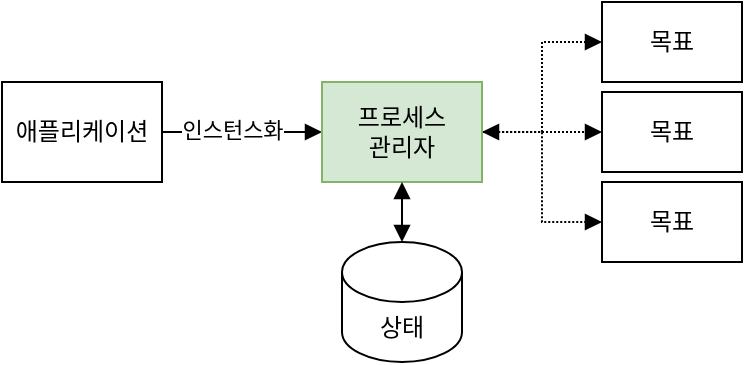 <mxfile version="26.0.9">
  <diagram name="Page-1" id="sSk6Qt1r4ix_v44Dy52h">
    <mxGraphModel dx="1114" dy="821" grid="1" gridSize="10" guides="1" tooltips="1" connect="1" arrows="1" fold="1" page="1" pageScale="1" pageWidth="827" pageHeight="1169" math="0" shadow="0">
      <root>
        <mxCell id="0" />
        <mxCell id="1" parent="0" />
        <mxCell id="qNS96Quz7m4w54rSOKBH-13" style="edgeStyle=orthogonalEdgeStyle;rounded=0;orthogonalLoop=1;jettySize=auto;html=1;entryX=0;entryY=0.5;entryDx=0;entryDy=0;endArrow=block;endFill=1;" edge="1" parent="1" source="qNS96Quz7m4w54rSOKBH-2" target="qNS96Quz7m4w54rSOKBH-7">
          <mxGeometry relative="1" as="geometry" />
        </mxCell>
        <mxCell id="qNS96Quz7m4w54rSOKBH-14" value="인스턴스화" style="edgeLabel;html=1;align=center;verticalAlign=middle;resizable=0;points=[];" vertex="1" connectable="0" parent="qNS96Quz7m4w54rSOKBH-13">
          <mxGeometry x="-0.6" y="-1" relative="1" as="geometry">
            <mxPoint x="19" y="-2" as="offset" />
          </mxGeometry>
        </mxCell>
        <mxCell id="qNS96Quz7m4w54rSOKBH-2" value="애플리케이션" style="rounded=0;whiteSpace=wrap;html=1;" vertex="1" parent="1">
          <mxGeometry x="110" y="140" width="80" height="50" as="geometry" />
        </mxCell>
        <mxCell id="qNS96Quz7m4w54rSOKBH-17" style="edgeStyle=orthogonalEdgeStyle;rounded=0;orthogonalLoop=1;jettySize=auto;html=1;entryX=0;entryY=0.5;entryDx=0;entryDy=0;endArrow=block;endFill=1;dashed=1;dashPattern=1 1;" edge="1" parent="1" source="qNS96Quz7m4w54rSOKBH-7" target="qNS96Quz7m4w54rSOKBH-15">
          <mxGeometry relative="1" as="geometry" />
        </mxCell>
        <mxCell id="qNS96Quz7m4w54rSOKBH-18" style="edgeStyle=orthogonalEdgeStyle;rounded=0;orthogonalLoop=1;jettySize=auto;html=1;entryX=0;entryY=0.5;entryDx=0;entryDy=0;endArrow=block;endFill=1;dashed=1;dashPattern=1 1;" edge="1" parent="1" source="qNS96Quz7m4w54rSOKBH-7" target="qNS96Quz7m4w54rSOKBH-9">
          <mxGeometry relative="1" as="geometry" />
        </mxCell>
        <mxCell id="qNS96Quz7m4w54rSOKBH-19" style="edgeStyle=orthogonalEdgeStyle;rounded=0;orthogonalLoop=1;jettySize=auto;html=1;entryX=0;entryY=0.5;entryDx=0;entryDy=0;endArrow=block;endFill=1;dashed=1;dashPattern=1 1;startArrow=block;startFill=1;" edge="1" parent="1" source="qNS96Quz7m4w54rSOKBH-7" target="qNS96Quz7m4w54rSOKBH-16">
          <mxGeometry relative="1" as="geometry" />
        </mxCell>
        <mxCell id="qNS96Quz7m4w54rSOKBH-7" value="프로세스&lt;div&gt;관리자&lt;/div&gt;" style="rounded=0;whiteSpace=wrap;html=1;fillColor=#d5e8d4;strokeColor=#82b366;" vertex="1" parent="1">
          <mxGeometry x="270" y="140" width="80" height="50" as="geometry" />
        </mxCell>
        <mxCell id="qNS96Quz7m4w54rSOKBH-9" value="목표" style="rounded=0;whiteSpace=wrap;html=1;" vertex="1" parent="1">
          <mxGeometry x="410" y="100" width="70" height="40" as="geometry" />
        </mxCell>
        <mxCell id="qNS96Quz7m4w54rSOKBH-12" value="상태" style="shape=cylinder3;whiteSpace=wrap;html=1;boundedLbl=1;backgroundOutline=1;size=15;" vertex="1" parent="1">
          <mxGeometry x="280" y="220" width="60" height="60" as="geometry" />
        </mxCell>
        <mxCell id="qNS96Quz7m4w54rSOKBH-15" value="목표" style="rounded=0;whiteSpace=wrap;html=1;" vertex="1" parent="1">
          <mxGeometry x="410" y="145" width="70" height="40" as="geometry" />
        </mxCell>
        <mxCell id="qNS96Quz7m4w54rSOKBH-16" value="목표" style="rounded=0;whiteSpace=wrap;html=1;" vertex="1" parent="1">
          <mxGeometry x="410" y="190" width="70" height="40" as="geometry" />
        </mxCell>
        <mxCell id="qNS96Quz7m4w54rSOKBH-20" style="edgeStyle=orthogonalEdgeStyle;rounded=0;orthogonalLoop=1;jettySize=auto;html=1;entryX=0.5;entryY=0;entryDx=0;entryDy=0;entryPerimeter=0;endArrow=block;endFill=1;startArrow=block;startFill=1;" edge="1" parent="1" source="qNS96Quz7m4w54rSOKBH-7" target="qNS96Quz7m4w54rSOKBH-12">
          <mxGeometry relative="1" as="geometry" />
        </mxCell>
      </root>
    </mxGraphModel>
  </diagram>
</mxfile>
